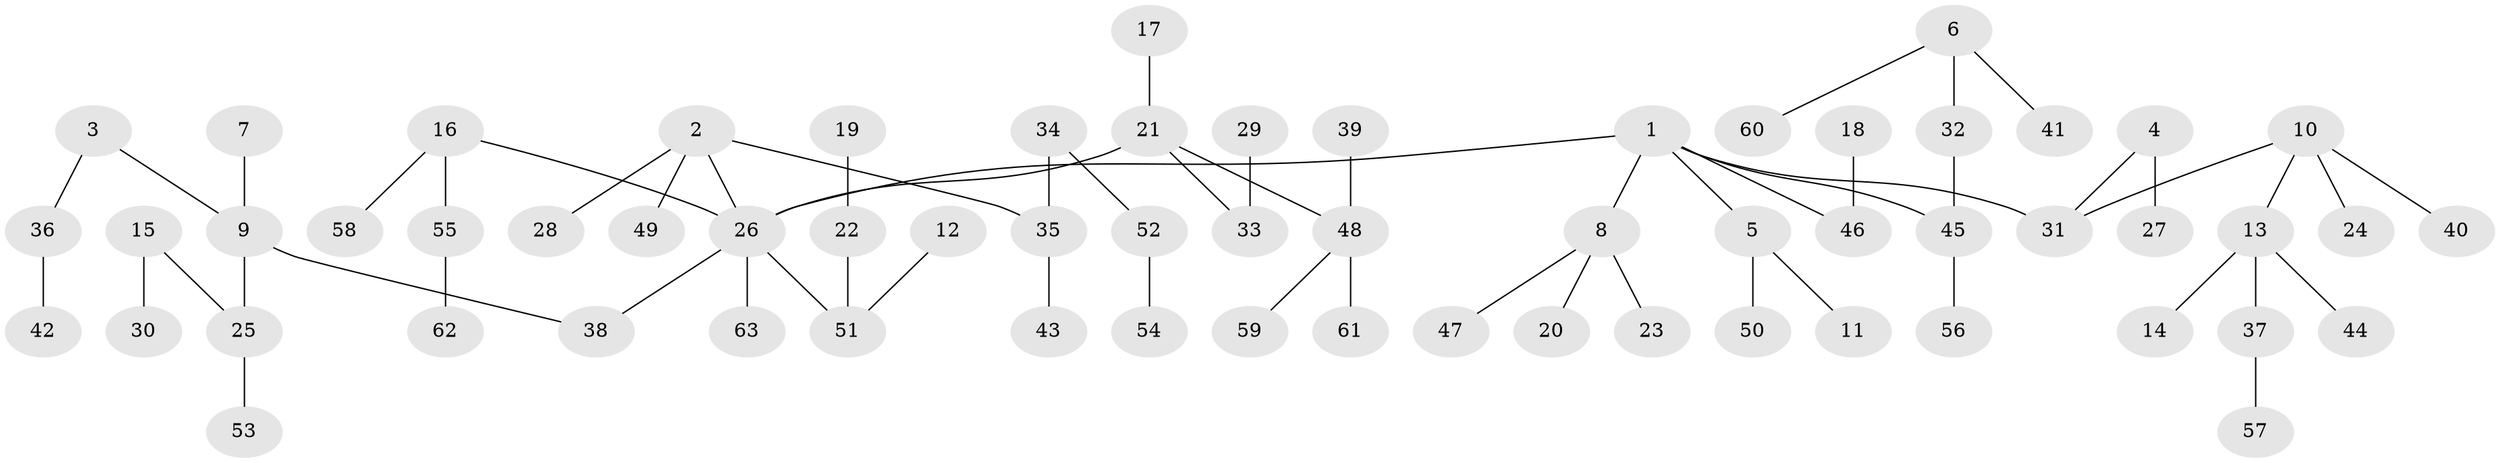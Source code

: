 // original degree distribution, {4: 0.06349206349206349, 5: 0.05555555555555555, 3: 0.14285714285714285, 9: 0.007936507936507936, 1: 0.5079365079365079, 2: 0.2222222222222222}
// Generated by graph-tools (version 1.1) at 2025/02/03/09/25 03:02:17]
// undirected, 63 vertices, 62 edges
graph export_dot {
graph [start="1"]
  node [color=gray90,style=filled];
  1;
  2;
  3;
  4;
  5;
  6;
  7;
  8;
  9;
  10;
  11;
  12;
  13;
  14;
  15;
  16;
  17;
  18;
  19;
  20;
  21;
  22;
  23;
  24;
  25;
  26;
  27;
  28;
  29;
  30;
  31;
  32;
  33;
  34;
  35;
  36;
  37;
  38;
  39;
  40;
  41;
  42;
  43;
  44;
  45;
  46;
  47;
  48;
  49;
  50;
  51;
  52;
  53;
  54;
  55;
  56;
  57;
  58;
  59;
  60;
  61;
  62;
  63;
  1 -- 5 [weight=1.0];
  1 -- 8 [weight=1.0];
  1 -- 26 [weight=1.0];
  1 -- 31 [weight=1.0];
  1 -- 45 [weight=1.0];
  1 -- 46 [weight=1.0];
  2 -- 26 [weight=1.0];
  2 -- 28 [weight=1.0];
  2 -- 35 [weight=1.0];
  2 -- 49 [weight=1.0];
  3 -- 9 [weight=1.0];
  3 -- 36 [weight=1.0];
  4 -- 27 [weight=1.0];
  4 -- 31 [weight=1.0];
  5 -- 11 [weight=1.0];
  5 -- 50 [weight=1.0];
  6 -- 32 [weight=1.0];
  6 -- 41 [weight=1.0];
  6 -- 60 [weight=1.0];
  7 -- 9 [weight=1.0];
  8 -- 20 [weight=1.0];
  8 -- 23 [weight=1.0];
  8 -- 47 [weight=1.0];
  9 -- 25 [weight=1.0];
  9 -- 38 [weight=1.0];
  10 -- 13 [weight=1.0];
  10 -- 24 [weight=1.0];
  10 -- 31 [weight=1.0];
  10 -- 40 [weight=1.0];
  12 -- 51 [weight=1.0];
  13 -- 14 [weight=1.0];
  13 -- 37 [weight=1.0];
  13 -- 44 [weight=1.0];
  15 -- 25 [weight=1.0];
  15 -- 30 [weight=1.0];
  16 -- 26 [weight=1.0];
  16 -- 55 [weight=1.0];
  16 -- 58 [weight=1.0];
  17 -- 21 [weight=1.0];
  18 -- 46 [weight=1.0];
  19 -- 22 [weight=1.0];
  21 -- 26 [weight=1.0];
  21 -- 33 [weight=1.0];
  21 -- 48 [weight=1.0];
  22 -- 51 [weight=1.0];
  25 -- 53 [weight=1.0];
  26 -- 38 [weight=1.0];
  26 -- 51 [weight=1.0];
  26 -- 63 [weight=1.0];
  29 -- 33 [weight=1.0];
  32 -- 45 [weight=1.0];
  34 -- 35 [weight=1.0];
  34 -- 52 [weight=1.0];
  35 -- 43 [weight=1.0];
  36 -- 42 [weight=1.0];
  37 -- 57 [weight=1.0];
  39 -- 48 [weight=1.0];
  45 -- 56 [weight=1.0];
  48 -- 59 [weight=1.0];
  48 -- 61 [weight=1.0];
  52 -- 54 [weight=1.0];
  55 -- 62 [weight=1.0];
}

